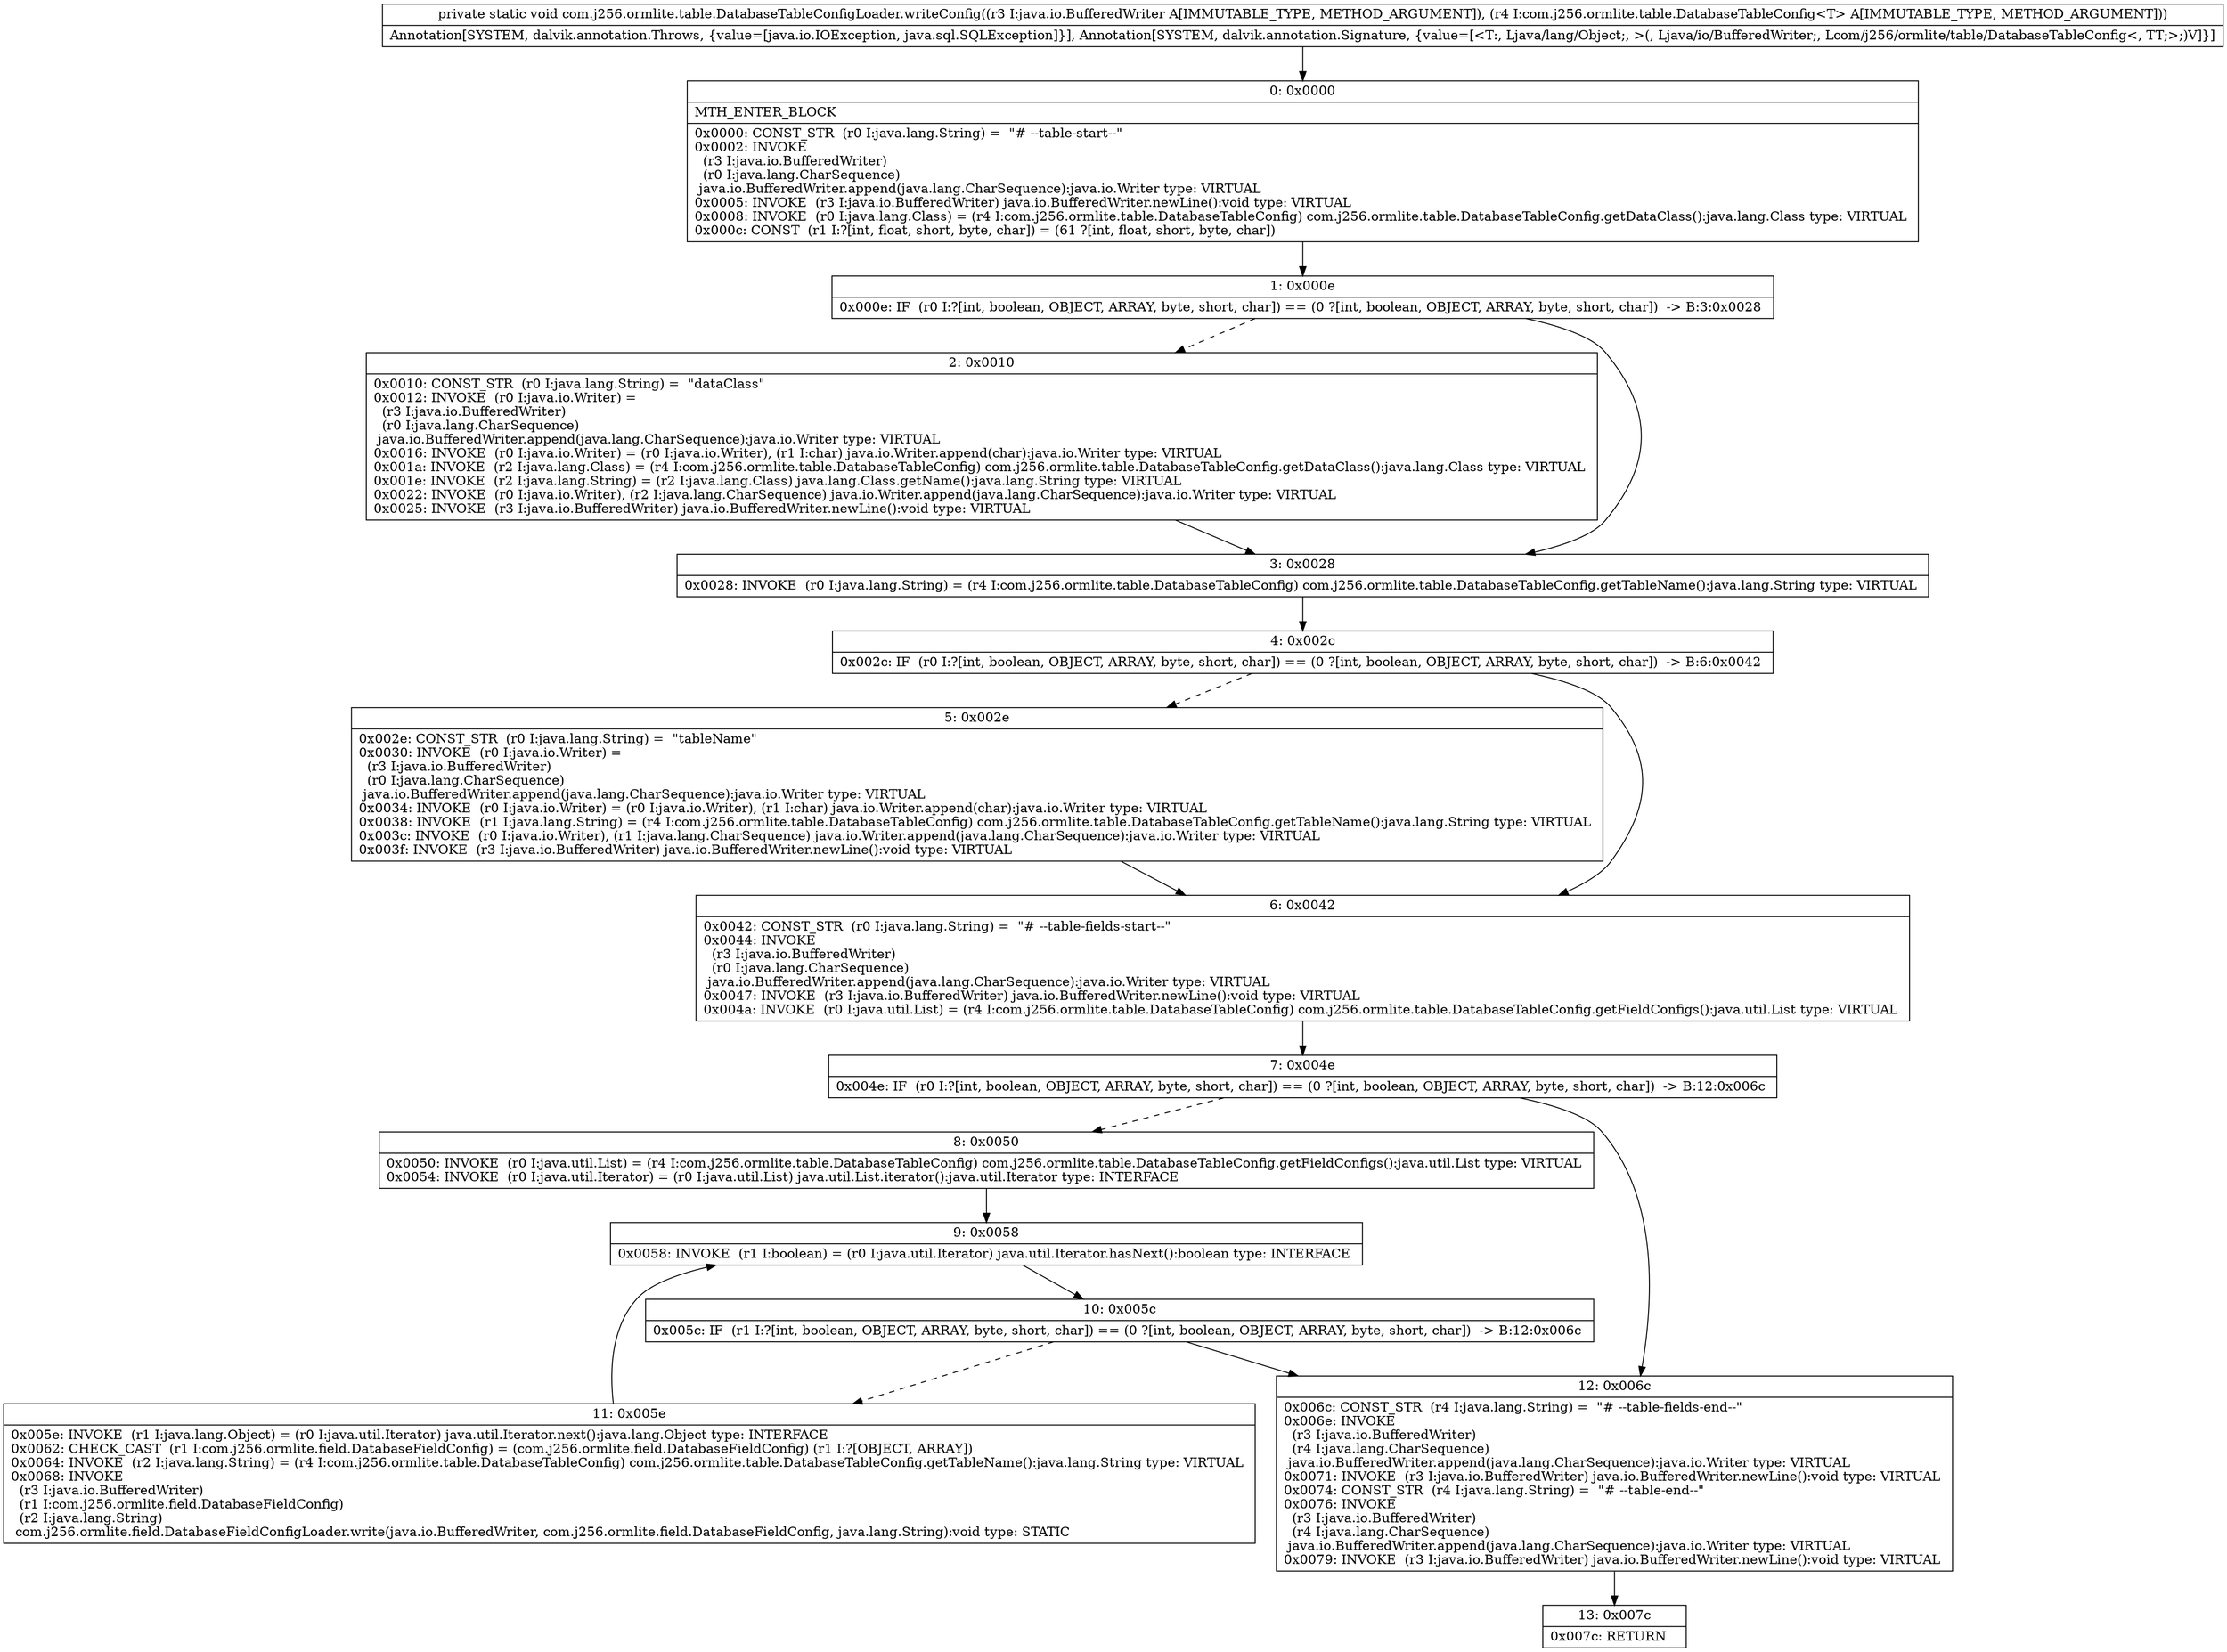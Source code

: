 digraph "CFG forcom.j256.ormlite.table.DatabaseTableConfigLoader.writeConfig(Ljava\/io\/BufferedWriter;Lcom\/j256\/ormlite\/table\/DatabaseTableConfig;)V" {
Node_0 [shape=record,label="{0\:\ 0x0000|MTH_ENTER_BLOCK\l|0x0000: CONST_STR  (r0 I:java.lang.String) =  \"# \-\-table\-start\-\-\" \l0x0002: INVOKE  \l  (r3 I:java.io.BufferedWriter)\l  (r0 I:java.lang.CharSequence)\l java.io.BufferedWriter.append(java.lang.CharSequence):java.io.Writer type: VIRTUAL \l0x0005: INVOKE  (r3 I:java.io.BufferedWriter) java.io.BufferedWriter.newLine():void type: VIRTUAL \l0x0008: INVOKE  (r0 I:java.lang.Class) = (r4 I:com.j256.ormlite.table.DatabaseTableConfig) com.j256.ormlite.table.DatabaseTableConfig.getDataClass():java.lang.Class type: VIRTUAL \l0x000c: CONST  (r1 I:?[int, float, short, byte, char]) = (61 ?[int, float, short, byte, char]) \l}"];
Node_1 [shape=record,label="{1\:\ 0x000e|0x000e: IF  (r0 I:?[int, boolean, OBJECT, ARRAY, byte, short, char]) == (0 ?[int, boolean, OBJECT, ARRAY, byte, short, char])  \-\> B:3:0x0028 \l}"];
Node_2 [shape=record,label="{2\:\ 0x0010|0x0010: CONST_STR  (r0 I:java.lang.String) =  \"dataClass\" \l0x0012: INVOKE  (r0 I:java.io.Writer) = \l  (r3 I:java.io.BufferedWriter)\l  (r0 I:java.lang.CharSequence)\l java.io.BufferedWriter.append(java.lang.CharSequence):java.io.Writer type: VIRTUAL \l0x0016: INVOKE  (r0 I:java.io.Writer) = (r0 I:java.io.Writer), (r1 I:char) java.io.Writer.append(char):java.io.Writer type: VIRTUAL \l0x001a: INVOKE  (r2 I:java.lang.Class) = (r4 I:com.j256.ormlite.table.DatabaseTableConfig) com.j256.ormlite.table.DatabaseTableConfig.getDataClass():java.lang.Class type: VIRTUAL \l0x001e: INVOKE  (r2 I:java.lang.String) = (r2 I:java.lang.Class) java.lang.Class.getName():java.lang.String type: VIRTUAL \l0x0022: INVOKE  (r0 I:java.io.Writer), (r2 I:java.lang.CharSequence) java.io.Writer.append(java.lang.CharSequence):java.io.Writer type: VIRTUAL \l0x0025: INVOKE  (r3 I:java.io.BufferedWriter) java.io.BufferedWriter.newLine():void type: VIRTUAL \l}"];
Node_3 [shape=record,label="{3\:\ 0x0028|0x0028: INVOKE  (r0 I:java.lang.String) = (r4 I:com.j256.ormlite.table.DatabaseTableConfig) com.j256.ormlite.table.DatabaseTableConfig.getTableName():java.lang.String type: VIRTUAL \l}"];
Node_4 [shape=record,label="{4\:\ 0x002c|0x002c: IF  (r0 I:?[int, boolean, OBJECT, ARRAY, byte, short, char]) == (0 ?[int, boolean, OBJECT, ARRAY, byte, short, char])  \-\> B:6:0x0042 \l}"];
Node_5 [shape=record,label="{5\:\ 0x002e|0x002e: CONST_STR  (r0 I:java.lang.String) =  \"tableName\" \l0x0030: INVOKE  (r0 I:java.io.Writer) = \l  (r3 I:java.io.BufferedWriter)\l  (r0 I:java.lang.CharSequence)\l java.io.BufferedWriter.append(java.lang.CharSequence):java.io.Writer type: VIRTUAL \l0x0034: INVOKE  (r0 I:java.io.Writer) = (r0 I:java.io.Writer), (r1 I:char) java.io.Writer.append(char):java.io.Writer type: VIRTUAL \l0x0038: INVOKE  (r1 I:java.lang.String) = (r4 I:com.j256.ormlite.table.DatabaseTableConfig) com.j256.ormlite.table.DatabaseTableConfig.getTableName():java.lang.String type: VIRTUAL \l0x003c: INVOKE  (r0 I:java.io.Writer), (r1 I:java.lang.CharSequence) java.io.Writer.append(java.lang.CharSequence):java.io.Writer type: VIRTUAL \l0x003f: INVOKE  (r3 I:java.io.BufferedWriter) java.io.BufferedWriter.newLine():void type: VIRTUAL \l}"];
Node_6 [shape=record,label="{6\:\ 0x0042|0x0042: CONST_STR  (r0 I:java.lang.String) =  \"# \-\-table\-fields\-start\-\-\" \l0x0044: INVOKE  \l  (r3 I:java.io.BufferedWriter)\l  (r0 I:java.lang.CharSequence)\l java.io.BufferedWriter.append(java.lang.CharSequence):java.io.Writer type: VIRTUAL \l0x0047: INVOKE  (r3 I:java.io.BufferedWriter) java.io.BufferedWriter.newLine():void type: VIRTUAL \l0x004a: INVOKE  (r0 I:java.util.List) = (r4 I:com.j256.ormlite.table.DatabaseTableConfig) com.j256.ormlite.table.DatabaseTableConfig.getFieldConfigs():java.util.List type: VIRTUAL \l}"];
Node_7 [shape=record,label="{7\:\ 0x004e|0x004e: IF  (r0 I:?[int, boolean, OBJECT, ARRAY, byte, short, char]) == (0 ?[int, boolean, OBJECT, ARRAY, byte, short, char])  \-\> B:12:0x006c \l}"];
Node_8 [shape=record,label="{8\:\ 0x0050|0x0050: INVOKE  (r0 I:java.util.List) = (r4 I:com.j256.ormlite.table.DatabaseTableConfig) com.j256.ormlite.table.DatabaseTableConfig.getFieldConfigs():java.util.List type: VIRTUAL \l0x0054: INVOKE  (r0 I:java.util.Iterator) = (r0 I:java.util.List) java.util.List.iterator():java.util.Iterator type: INTERFACE \l}"];
Node_9 [shape=record,label="{9\:\ 0x0058|0x0058: INVOKE  (r1 I:boolean) = (r0 I:java.util.Iterator) java.util.Iterator.hasNext():boolean type: INTERFACE \l}"];
Node_10 [shape=record,label="{10\:\ 0x005c|0x005c: IF  (r1 I:?[int, boolean, OBJECT, ARRAY, byte, short, char]) == (0 ?[int, boolean, OBJECT, ARRAY, byte, short, char])  \-\> B:12:0x006c \l}"];
Node_11 [shape=record,label="{11\:\ 0x005e|0x005e: INVOKE  (r1 I:java.lang.Object) = (r0 I:java.util.Iterator) java.util.Iterator.next():java.lang.Object type: INTERFACE \l0x0062: CHECK_CAST  (r1 I:com.j256.ormlite.field.DatabaseFieldConfig) = (com.j256.ormlite.field.DatabaseFieldConfig) (r1 I:?[OBJECT, ARRAY]) \l0x0064: INVOKE  (r2 I:java.lang.String) = (r4 I:com.j256.ormlite.table.DatabaseTableConfig) com.j256.ormlite.table.DatabaseTableConfig.getTableName():java.lang.String type: VIRTUAL \l0x0068: INVOKE  \l  (r3 I:java.io.BufferedWriter)\l  (r1 I:com.j256.ormlite.field.DatabaseFieldConfig)\l  (r2 I:java.lang.String)\l com.j256.ormlite.field.DatabaseFieldConfigLoader.write(java.io.BufferedWriter, com.j256.ormlite.field.DatabaseFieldConfig, java.lang.String):void type: STATIC \l}"];
Node_12 [shape=record,label="{12\:\ 0x006c|0x006c: CONST_STR  (r4 I:java.lang.String) =  \"# \-\-table\-fields\-end\-\-\" \l0x006e: INVOKE  \l  (r3 I:java.io.BufferedWriter)\l  (r4 I:java.lang.CharSequence)\l java.io.BufferedWriter.append(java.lang.CharSequence):java.io.Writer type: VIRTUAL \l0x0071: INVOKE  (r3 I:java.io.BufferedWriter) java.io.BufferedWriter.newLine():void type: VIRTUAL \l0x0074: CONST_STR  (r4 I:java.lang.String) =  \"# \-\-table\-end\-\-\" \l0x0076: INVOKE  \l  (r3 I:java.io.BufferedWriter)\l  (r4 I:java.lang.CharSequence)\l java.io.BufferedWriter.append(java.lang.CharSequence):java.io.Writer type: VIRTUAL \l0x0079: INVOKE  (r3 I:java.io.BufferedWriter) java.io.BufferedWriter.newLine():void type: VIRTUAL \l}"];
Node_13 [shape=record,label="{13\:\ 0x007c|0x007c: RETURN   \l}"];
MethodNode[shape=record,label="{private static void com.j256.ormlite.table.DatabaseTableConfigLoader.writeConfig((r3 I:java.io.BufferedWriter A[IMMUTABLE_TYPE, METHOD_ARGUMENT]), (r4 I:com.j256.ormlite.table.DatabaseTableConfig\<T\> A[IMMUTABLE_TYPE, METHOD_ARGUMENT]))  | Annotation[SYSTEM, dalvik.annotation.Throws, \{value=[java.io.IOException, java.sql.SQLException]\}], Annotation[SYSTEM, dalvik.annotation.Signature, \{value=[\<T:, Ljava\/lang\/Object;, \>(, Ljava\/io\/BufferedWriter;, Lcom\/j256\/ormlite\/table\/DatabaseTableConfig\<, TT;\>;)V]\}]\l}"];
MethodNode -> Node_0;
Node_0 -> Node_1;
Node_1 -> Node_2[style=dashed];
Node_1 -> Node_3;
Node_2 -> Node_3;
Node_3 -> Node_4;
Node_4 -> Node_5[style=dashed];
Node_4 -> Node_6;
Node_5 -> Node_6;
Node_6 -> Node_7;
Node_7 -> Node_8[style=dashed];
Node_7 -> Node_12;
Node_8 -> Node_9;
Node_9 -> Node_10;
Node_10 -> Node_11[style=dashed];
Node_10 -> Node_12;
Node_11 -> Node_9;
Node_12 -> Node_13;
}

